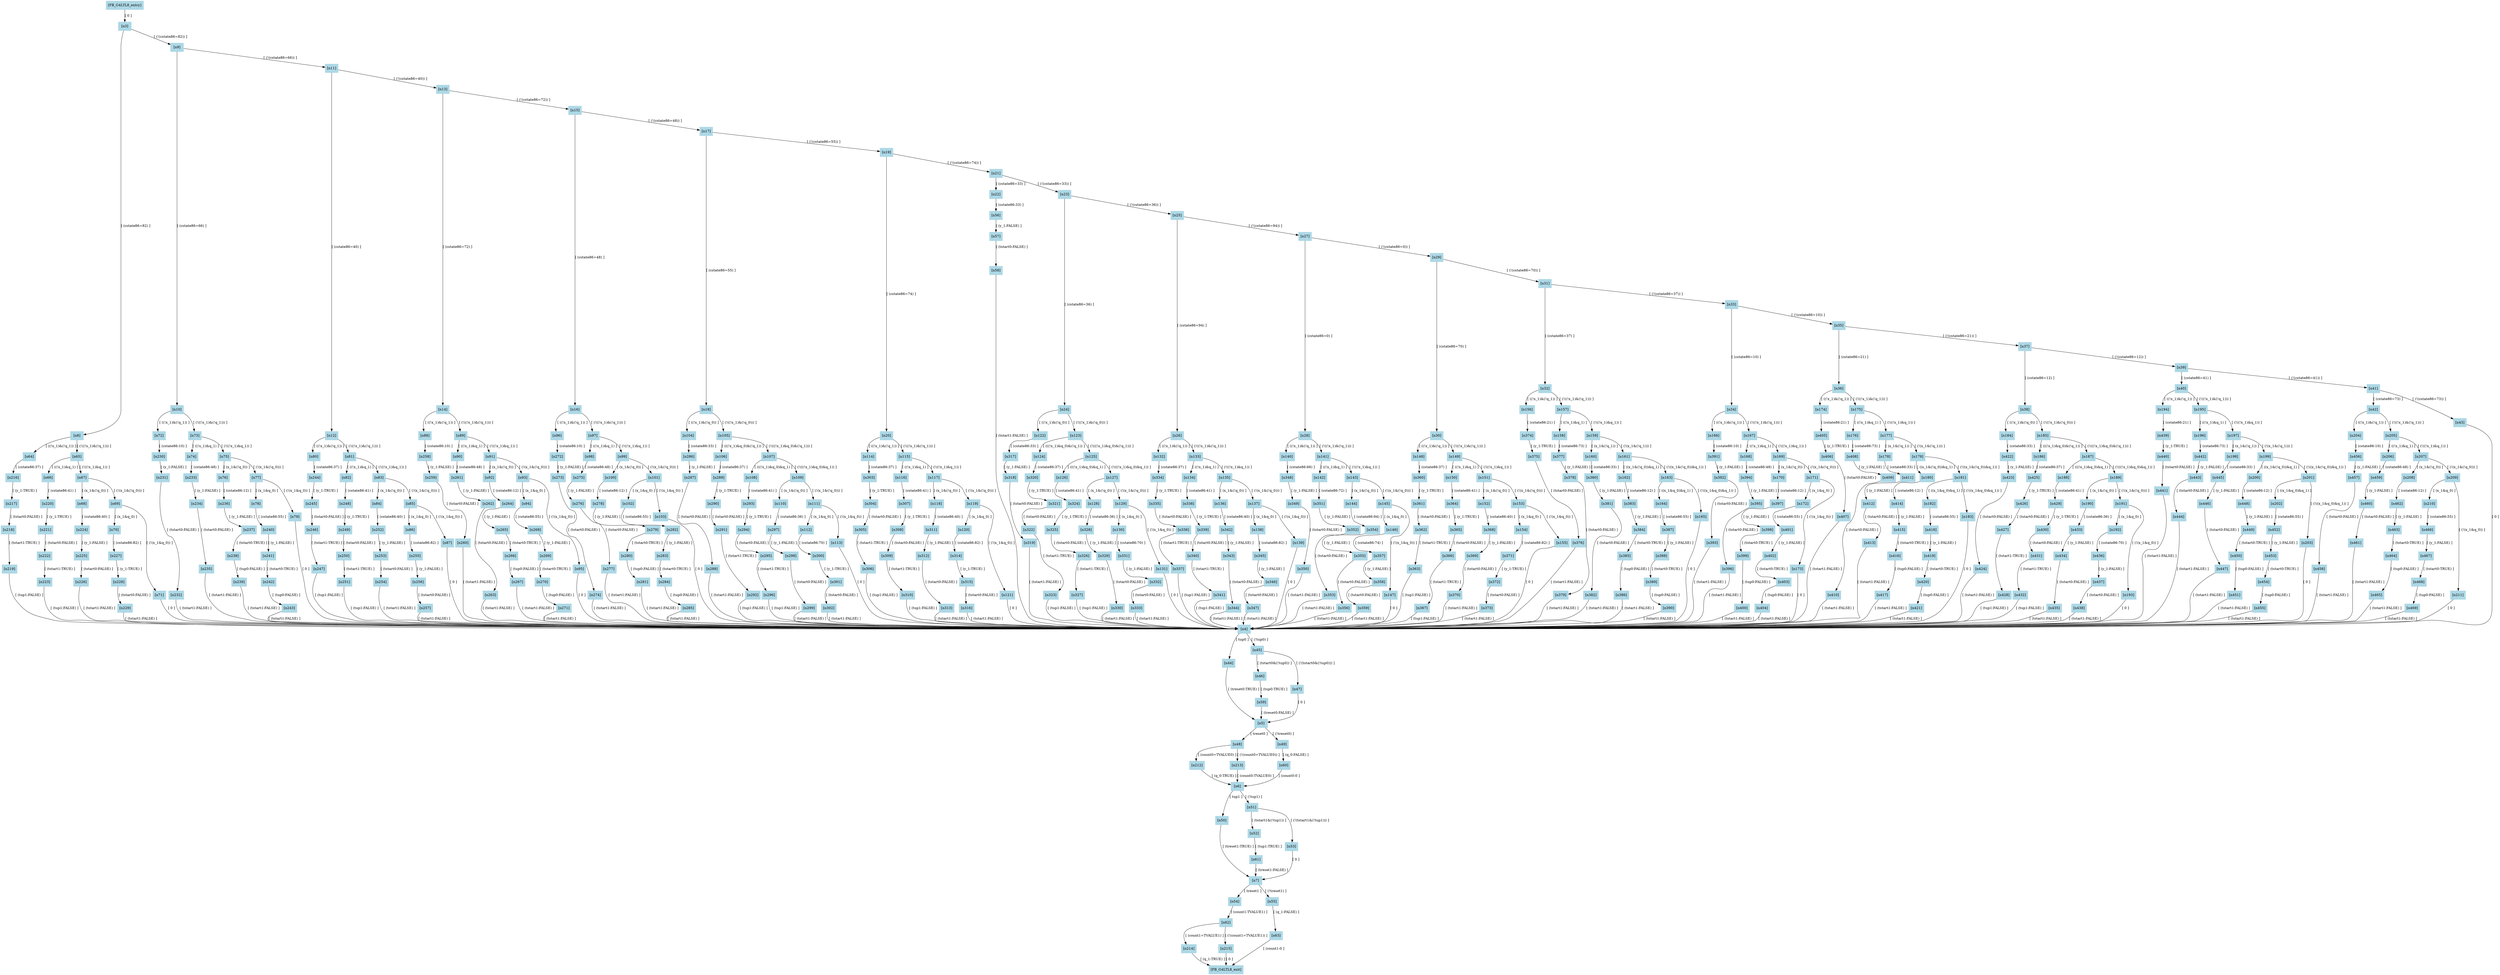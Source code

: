 digraph "FB_G4LTL8" {
"[FB_G4LTL8_entry]" [label="[FB_G4LTL8_entry]", color=lightblue,style=filled,shape=box]
"[n3]" [label="[n3]", color=lightblue,style=filled,shape=box]
"[n4]" [label="[n4]", color=lightblue,style=filled,shape=box]
"[n5]" [label="[n5]", color=lightblue,style=filled,shape=box]
"[n6]" [label="[n6]", color=lightblue,style=filled,shape=box]
"[n7]" [label="[n7]", color=lightblue,style=filled,shape=box]
"[n8]" [label="[n8]", color=lightblue,style=filled,shape=box]
"[n9]" [label="[n9]", color=lightblue,style=filled,shape=box]
"[n10]" [label="[n10]", color=lightblue,style=filled,shape=box]
"[n11]" [label="[n11]", color=lightblue,style=filled,shape=box]
"[n12]" [label="[n12]", color=lightblue,style=filled,shape=box]
"[n13]" [label="[n13]", color=lightblue,style=filled,shape=box]
"[n14]" [label="[n14]", color=lightblue,style=filled,shape=box]
"[n15]" [label="[n15]", color=lightblue,style=filled,shape=box]
"[n16]" [label="[n16]", color=lightblue,style=filled,shape=box]
"[n17]" [label="[n17]", color=lightblue,style=filled,shape=box]
"[n18]" [label="[n18]", color=lightblue,style=filled,shape=box]
"[n19]" [label="[n19]", color=lightblue,style=filled,shape=box]
"[n20]" [label="[n20]", color=lightblue,style=filled,shape=box]
"[n21]" [label="[n21]", color=lightblue,style=filled,shape=box]
"[n22]" [label="[n22]", color=lightblue,style=filled,shape=box]
"[n23]" [label="[n23]", color=lightblue,style=filled,shape=box]
"[n24]" [label="[n24]", color=lightblue,style=filled,shape=box]
"[n25]" [label="[n25]", color=lightblue,style=filled,shape=box]
"[n26]" [label="[n26]", color=lightblue,style=filled,shape=box]
"[n27]" [label="[n27]", color=lightblue,style=filled,shape=box]
"[n28]" [label="[n28]", color=lightblue,style=filled,shape=box]
"[n29]" [label="[n29]", color=lightblue,style=filled,shape=box]
"[n30]" [label="[n30]", color=lightblue,style=filled,shape=box]
"[n31]" [label="[n31]", color=lightblue,style=filled,shape=box]
"[n32]" [label="[n32]", color=lightblue,style=filled,shape=box]
"[n33]" [label="[n33]", color=lightblue,style=filled,shape=box]
"[n34]" [label="[n34]", color=lightblue,style=filled,shape=box]
"[n35]" [label="[n35]", color=lightblue,style=filled,shape=box]
"[n36]" [label="[n36]", color=lightblue,style=filled,shape=box]
"[n37]" [label="[n37]", color=lightblue,style=filled,shape=box]
"[n38]" [label="[n38]", color=lightblue,style=filled,shape=box]
"[n39]" [label="[n39]", color=lightblue,style=filled,shape=box]
"[n40]" [label="[n40]", color=lightblue,style=filled,shape=box]
"[n41]" [label="[n41]", color=lightblue,style=filled,shape=box]
"[n42]" [label="[n42]", color=lightblue,style=filled,shape=box]
"[n43]" [label="[n43]", color=lightblue,style=filled,shape=box]
"[n44]" [label="[n44]", color=lightblue,style=filled,shape=box]
"[n45]" [label="[n45]", color=lightblue,style=filled,shape=box]
"[n46]" [label="[n46]", color=lightblue,style=filled,shape=box]
"[n47]" [label="[n47]", color=lightblue,style=filled,shape=box]
"[n48]" [label="[n48]", color=lightblue,style=filled,shape=box]
"[n49]" [label="[n49]", color=lightblue,style=filled,shape=box]
"[n50]" [label="[n50]", color=lightblue,style=filled,shape=box]
"[n51]" [label="[n51]", color=lightblue,style=filled,shape=box]
"[n52]" [label="[n52]", color=lightblue,style=filled,shape=box]
"[n53]" [label="[n53]", color=lightblue,style=filled,shape=box]
"[n54]" [label="[n54]", color=lightblue,style=filled,shape=box]
"[n55]" [label="[n55]", color=lightblue,style=filled,shape=box]
"[n56]" [label="[n56]", color=lightblue,style=filled,shape=box]
"[n57]" [label="[n57]", color=lightblue,style=filled,shape=box]
"[n58]" [label="[n58]", color=lightblue,style=filled,shape=box]
"[n59]" [label="[n59]", color=lightblue,style=filled,shape=box]
"[n60]" [label="[n60]", color=lightblue,style=filled,shape=box]
"[n61]" [label="[n61]", color=lightblue,style=filled,shape=box]
"[n62]" [label="[n62]", color=lightblue,style=filled,shape=box]
"[n63]" [label="[n63]", color=lightblue,style=filled,shape=box]
"[n64]" [label="[n64]", color=lightblue,style=filled,shape=box]
"[n65]" [label="[n65]", color=lightblue,style=filled,shape=box]
"[n66]" [label="[n66]", color=lightblue,style=filled,shape=box]
"[n67]" [label="[n67]", color=lightblue,style=filled,shape=box]
"[n68]" [label="[n68]", color=lightblue,style=filled,shape=box]
"[n69]" [label="[n69]", color=lightblue,style=filled,shape=box]
"[n70]" [label="[n70]", color=lightblue,style=filled,shape=box]
"[n71]" [label="[n71]", color=lightblue,style=filled,shape=box]
"[n72]" [label="[n72]", color=lightblue,style=filled,shape=box]
"[n73]" [label="[n73]", color=lightblue,style=filled,shape=box]
"[n74]" [label="[n74]", color=lightblue,style=filled,shape=box]
"[n75]" [label="[n75]", color=lightblue,style=filled,shape=box]
"[n76]" [label="[n76]", color=lightblue,style=filled,shape=box]
"[n77]" [label="[n77]", color=lightblue,style=filled,shape=box]
"[n78]" [label="[n78]", color=lightblue,style=filled,shape=box]
"[n79]" [label="[n79]", color=lightblue,style=filled,shape=box]
"[n80]" [label="[n80]", color=lightblue,style=filled,shape=box]
"[n81]" [label="[n81]", color=lightblue,style=filled,shape=box]
"[n82]" [label="[n82]", color=lightblue,style=filled,shape=box]
"[n83]" [label="[n83]", color=lightblue,style=filled,shape=box]
"[n84]" [label="[n84]", color=lightblue,style=filled,shape=box]
"[n85]" [label="[n85]", color=lightblue,style=filled,shape=box]
"[n86]" [label="[n86]", color=lightblue,style=filled,shape=box]
"[n87]" [label="[n87]", color=lightblue,style=filled,shape=box]
"[n88]" [label="[n88]", color=lightblue,style=filled,shape=box]
"[n89]" [label="[n89]", color=lightblue,style=filled,shape=box]
"[n90]" [label="[n90]", color=lightblue,style=filled,shape=box]
"[n91]" [label="[n91]", color=lightblue,style=filled,shape=box]
"[n92]" [label="[n92]", color=lightblue,style=filled,shape=box]
"[n93]" [label="[n93]", color=lightblue,style=filled,shape=box]
"[n94]" [label="[n94]", color=lightblue,style=filled,shape=box]
"[n95]" [label="[n95]", color=lightblue,style=filled,shape=box]
"[n96]" [label="[n96]", color=lightblue,style=filled,shape=box]
"[n97]" [label="[n97]", color=lightblue,style=filled,shape=box]
"[n98]" [label="[n98]", color=lightblue,style=filled,shape=box]
"[n99]" [label="[n99]", color=lightblue,style=filled,shape=box]
"[n100]" [label="[n100]", color=lightblue,style=filled,shape=box]
"[n101]" [label="[n101]", color=lightblue,style=filled,shape=box]
"[n102]" [label="[n102]", color=lightblue,style=filled,shape=box]
"[n103]" [label="[n103]", color=lightblue,style=filled,shape=box]
"[n104]" [label="[n104]", color=lightblue,style=filled,shape=box]
"[n105]" [label="[n105]", color=lightblue,style=filled,shape=box]
"[n106]" [label="[n106]", color=lightblue,style=filled,shape=box]
"[n107]" [label="[n107]", color=lightblue,style=filled,shape=box]
"[n108]" [label="[n108]", color=lightblue,style=filled,shape=box]
"[n109]" [label="[n109]", color=lightblue,style=filled,shape=box]
"[n110]" [label="[n110]", color=lightblue,style=filled,shape=box]
"[n111]" [label="[n111]", color=lightblue,style=filled,shape=box]
"[n112]" [label="[n112]", color=lightblue,style=filled,shape=box]
"[n113]" [label="[n113]", color=lightblue,style=filled,shape=box]
"[n114]" [label="[n114]", color=lightblue,style=filled,shape=box]
"[n115]" [label="[n115]", color=lightblue,style=filled,shape=box]
"[n116]" [label="[n116]", color=lightblue,style=filled,shape=box]
"[n117]" [label="[n117]", color=lightblue,style=filled,shape=box]
"[n118]" [label="[n118]", color=lightblue,style=filled,shape=box]
"[n119]" [label="[n119]", color=lightblue,style=filled,shape=box]
"[n120]" [label="[n120]", color=lightblue,style=filled,shape=box]
"[n121]" [label="[n121]", color=lightblue,style=filled,shape=box]
"[n122]" [label="[n122]", color=lightblue,style=filled,shape=box]
"[n123]" [label="[n123]", color=lightblue,style=filled,shape=box]
"[n124]" [label="[n124]", color=lightblue,style=filled,shape=box]
"[n125]" [label="[n125]", color=lightblue,style=filled,shape=box]
"[n126]" [label="[n126]", color=lightblue,style=filled,shape=box]
"[n127]" [label="[n127]", color=lightblue,style=filled,shape=box]
"[n128]" [label="[n128]", color=lightblue,style=filled,shape=box]
"[n129]" [label="[n129]", color=lightblue,style=filled,shape=box]
"[n130]" [label="[n130]", color=lightblue,style=filled,shape=box]
"[n131]" [label="[n131]", color=lightblue,style=filled,shape=box]
"[n132]" [label="[n132]", color=lightblue,style=filled,shape=box]
"[n133]" [label="[n133]", color=lightblue,style=filled,shape=box]
"[n134]" [label="[n134]", color=lightblue,style=filled,shape=box]
"[n135]" [label="[n135]", color=lightblue,style=filled,shape=box]
"[n136]" [label="[n136]", color=lightblue,style=filled,shape=box]
"[n137]" [label="[n137]", color=lightblue,style=filled,shape=box]
"[n138]" [label="[n138]", color=lightblue,style=filled,shape=box]
"[n139]" [label="[n139]", color=lightblue,style=filled,shape=box]
"[n140]" [label="[n140]", color=lightblue,style=filled,shape=box]
"[n141]" [label="[n141]", color=lightblue,style=filled,shape=box]
"[n142]" [label="[n142]", color=lightblue,style=filled,shape=box]
"[n143]" [label="[n143]", color=lightblue,style=filled,shape=box]
"[n144]" [label="[n144]", color=lightblue,style=filled,shape=box]
"[n145]" [label="[n145]", color=lightblue,style=filled,shape=box]
"[n146]" [label="[n146]", color=lightblue,style=filled,shape=box]
"[n147]" [label="[n147]", color=lightblue,style=filled,shape=box]
"[n148]" [label="[n148]", color=lightblue,style=filled,shape=box]
"[n149]" [label="[n149]", color=lightblue,style=filled,shape=box]
"[n150]" [label="[n150]", color=lightblue,style=filled,shape=box]
"[n151]" [label="[n151]", color=lightblue,style=filled,shape=box]
"[n152]" [label="[n152]", color=lightblue,style=filled,shape=box]
"[n153]" [label="[n153]", color=lightblue,style=filled,shape=box]
"[n154]" [label="[n154]", color=lightblue,style=filled,shape=box]
"[n155]" [label="[n155]", color=lightblue,style=filled,shape=box]
"[n156]" [label="[n156]", color=lightblue,style=filled,shape=box]
"[n157]" [label="[n157]", color=lightblue,style=filled,shape=box]
"[n158]" [label="[n158]", color=lightblue,style=filled,shape=box]
"[n159]" [label="[n159]", color=lightblue,style=filled,shape=box]
"[n160]" [label="[n160]", color=lightblue,style=filled,shape=box]
"[n161]" [label="[n161]", color=lightblue,style=filled,shape=box]
"[n162]" [label="[n162]", color=lightblue,style=filled,shape=box]
"[n163]" [label="[n163]", color=lightblue,style=filled,shape=box]
"[n164]" [label="[n164]", color=lightblue,style=filled,shape=box]
"[n165]" [label="[n165]", color=lightblue,style=filled,shape=box]
"[n166]" [label="[n166]", color=lightblue,style=filled,shape=box]
"[n167]" [label="[n167]", color=lightblue,style=filled,shape=box]
"[n168]" [label="[n168]", color=lightblue,style=filled,shape=box]
"[n169]" [label="[n169]", color=lightblue,style=filled,shape=box]
"[n170]" [label="[n170]", color=lightblue,style=filled,shape=box]
"[n171]" [label="[n171]", color=lightblue,style=filled,shape=box]
"[n172]" [label="[n172]", color=lightblue,style=filled,shape=box]
"[n173]" [label="[n173]", color=lightblue,style=filled,shape=box]
"[n174]" [label="[n174]", color=lightblue,style=filled,shape=box]
"[n175]" [label="[n175]", color=lightblue,style=filled,shape=box]
"[n176]" [label="[n176]", color=lightblue,style=filled,shape=box]
"[n177]" [label="[n177]", color=lightblue,style=filled,shape=box]
"[n178]" [label="[n178]", color=lightblue,style=filled,shape=box]
"[n179]" [label="[n179]", color=lightblue,style=filled,shape=box]
"[n180]" [label="[n180]", color=lightblue,style=filled,shape=box]
"[n181]" [label="[n181]", color=lightblue,style=filled,shape=box]
"[n182]" [label="[n182]", color=lightblue,style=filled,shape=box]
"[n183]" [label="[n183]", color=lightblue,style=filled,shape=box]
"[n184]" [label="[n184]", color=lightblue,style=filled,shape=box]
"[n185]" [label="[n185]", color=lightblue,style=filled,shape=box]
"[n186]" [label="[n186]", color=lightblue,style=filled,shape=box]
"[n187]" [label="[n187]", color=lightblue,style=filled,shape=box]
"[n188]" [label="[n188]", color=lightblue,style=filled,shape=box]
"[n189]" [label="[n189]", color=lightblue,style=filled,shape=box]
"[n190]" [label="[n190]", color=lightblue,style=filled,shape=box]
"[n191]" [label="[n191]", color=lightblue,style=filled,shape=box]
"[n192]" [label="[n192]", color=lightblue,style=filled,shape=box]
"[n193]" [label="[n193]", color=lightblue,style=filled,shape=box]
"[n194]" [label="[n194]", color=lightblue,style=filled,shape=box]
"[n195]" [label="[n195]", color=lightblue,style=filled,shape=box]
"[n196]" [label="[n196]", color=lightblue,style=filled,shape=box]
"[n197]" [label="[n197]", color=lightblue,style=filled,shape=box]
"[n198]" [label="[n198]", color=lightblue,style=filled,shape=box]
"[n199]" [label="[n199]", color=lightblue,style=filled,shape=box]
"[n200]" [label="[n200]", color=lightblue,style=filled,shape=box]
"[n201]" [label="[n201]", color=lightblue,style=filled,shape=box]
"[n202]" [label="[n202]", color=lightblue,style=filled,shape=box]
"[n203]" [label="[n203]", color=lightblue,style=filled,shape=box]
"[n204]" [label="[n204]", color=lightblue,style=filled,shape=box]
"[n205]" [label="[n205]", color=lightblue,style=filled,shape=box]
"[n206]" [label="[n206]", color=lightblue,style=filled,shape=box]
"[n207]" [label="[n207]", color=lightblue,style=filled,shape=box]
"[n208]" [label="[n208]", color=lightblue,style=filled,shape=box]
"[n209]" [label="[n209]", color=lightblue,style=filled,shape=box]
"[n210]" [label="[n210]", color=lightblue,style=filled,shape=box]
"[n211]" [label="[n211]", color=lightblue,style=filled,shape=box]
"[n212]" [label="[n212]", color=lightblue,style=filled,shape=box]
"[n213]" [label="[n213]", color=lightblue,style=filled,shape=box]
"[n214]" [label="[n214]", color=lightblue,style=filled,shape=box]
"[n215]" [label="[n215]", color=lightblue,style=filled,shape=box]
"[n216]" [label="[n216]", color=lightblue,style=filled,shape=box]
"[n217]" [label="[n217]", color=lightblue,style=filled,shape=box]
"[n218]" [label="[n218]", color=lightblue,style=filled,shape=box]
"[n219]" [label="[n219]", color=lightblue,style=filled,shape=box]
"[n220]" [label="[n220]", color=lightblue,style=filled,shape=box]
"[n221]" [label="[n221]", color=lightblue,style=filled,shape=box]
"[n222]" [label="[n222]", color=lightblue,style=filled,shape=box]
"[n223]" [label="[n223]", color=lightblue,style=filled,shape=box]
"[n224]" [label="[n224]", color=lightblue,style=filled,shape=box]
"[n225]" [label="[n225]", color=lightblue,style=filled,shape=box]
"[n226]" [label="[n226]", color=lightblue,style=filled,shape=box]
"[n227]" [label="[n227]", color=lightblue,style=filled,shape=box]
"[n228]" [label="[n228]", color=lightblue,style=filled,shape=box]
"[n229]" [label="[n229]", color=lightblue,style=filled,shape=box]
"[n230]" [label="[n230]", color=lightblue,style=filled,shape=box]
"[n231]" [label="[n231]", color=lightblue,style=filled,shape=box]
"[n232]" [label="[n232]", color=lightblue,style=filled,shape=box]
"[n233]" [label="[n233]", color=lightblue,style=filled,shape=box]
"[n234]" [label="[n234]", color=lightblue,style=filled,shape=box]
"[n235]" [label="[n235]", color=lightblue,style=filled,shape=box]
"[n236]" [label="[n236]", color=lightblue,style=filled,shape=box]
"[n237]" [label="[n237]", color=lightblue,style=filled,shape=box]
"[n238]" [label="[n238]", color=lightblue,style=filled,shape=box]
"[n239]" [label="[n239]", color=lightblue,style=filled,shape=box]
"[n240]" [label="[n240]", color=lightblue,style=filled,shape=box]
"[n241]" [label="[n241]", color=lightblue,style=filled,shape=box]
"[n242]" [label="[n242]", color=lightblue,style=filled,shape=box]
"[n243]" [label="[n243]", color=lightblue,style=filled,shape=box]
"[n244]" [label="[n244]", color=lightblue,style=filled,shape=box]
"[n245]" [label="[n245]", color=lightblue,style=filled,shape=box]
"[n246]" [label="[n246]", color=lightblue,style=filled,shape=box]
"[n247]" [label="[n247]", color=lightblue,style=filled,shape=box]
"[n248]" [label="[n248]", color=lightblue,style=filled,shape=box]
"[n249]" [label="[n249]", color=lightblue,style=filled,shape=box]
"[n250]" [label="[n250]", color=lightblue,style=filled,shape=box]
"[n251]" [label="[n251]", color=lightblue,style=filled,shape=box]
"[n252]" [label="[n252]", color=lightblue,style=filled,shape=box]
"[n253]" [label="[n253]", color=lightblue,style=filled,shape=box]
"[n254]" [label="[n254]", color=lightblue,style=filled,shape=box]
"[n255]" [label="[n255]", color=lightblue,style=filled,shape=box]
"[n256]" [label="[n256]", color=lightblue,style=filled,shape=box]
"[n257]" [label="[n257]", color=lightblue,style=filled,shape=box]
"[n258]" [label="[n258]", color=lightblue,style=filled,shape=box]
"[n259]" [label="[n259]", color=lightblue,style=filled,shape=box]
"[n260]" [label="[n260]", color=lightblue,style=filled,shape=box]
"[n261]" [label="[n261]", color=lightblue,style=filled,shape=box]
"[n262]" [label="[n262]", color=lightblue,style=filled,shape=box]
"[n263]" [label="[n263]", color=lightblue,style=filled,shape=box]
"[n264]" [label="[n264]", color=lightblue,style=filled,shape=box]
"[n265]" [label="[n265]", color=lightblue,style=filled,shape=box]
"[n266]" [label="[n266]", color=lightblue,style=filled,shape=box]
"[n267]" [label="[n267]", color=lightblue,style=filled,shape=box]
"[n268]" [label="[n268]", color=lightblue,style=filled,shape=box]
"[n269]" [label="[n269]", color=lightblue,style=filled,shape=box]
"[n270]" [label="[n270]", color=lightblue,style=filled,shape=box]
"[n271]" [label="[n271]", color=lightblue,style=filled,shape=box]
"[n272]" [label="[n272]", color=lightblue,style=filled,shape=box]
"[n273]" [label="[n273]", color=lightblue,style=filled,shape=box]
"[n274]" [label="[n274]", color=lightblue,style=filled,shape=box]
"[n275]" [label="[n275]", color=lightblue,style=filled,shape=box]
"[n276]" [label="[n276]", color=lightblue,style=filled,shape=box]
"[n277]" [label="[n277]", color=lightblue,style=filled,shape=box]
"[n278]" [label="[n278]", color=lightblue,style=filled,shape=box]
"[n279]" [label="[n279]", color=lightblue,style=filled,shape=box]
"[n280]" [label="[n280]", color=lightblue,style=filled,shape=box]
"[n281]" [label="[n281]", color=lightblue,style=filled,shape=box]
"[n282]" [label="[n282]", color=lightblue,style=filled,shape=box]
"[n283]" [label="[n283]", color=lightblue,style=filled,shape=box]
"[n284]" [label="[n284]", color=lightblue,style=filled,shape=box]
"[n285]" [label="[n285]", color=lightblue,style=filled,shape=box]
"[n286]" [label="[n286]", color=lightblue,style=filled,shape=box]
"[n287]" [label="[n287]", color=lightblue,style=filled,shape=box]
"[n288]" [label="[n288]", color=lightblue,style=filled,shape=box]
"[n289]" [label="[n289]", color=lightblue,style=filled,shape=box]
"[n290]" [label="[n290]", color=lightblue,style=filled,shape=box]
"[n291]" [label="[n291]", color=lightblue,style=filled,shape=box]
"[n292]" [label="[n292]", color=lightblue,style=filled,shape=box]
"[n293]" [label="[n293]", color=lightblue,style=filled,shape=box]
"[n294]" [label="[n294]", color=lightblue,style=filled,shape=box]
"[n295]" [label="[n295]", color=lightblue,style=filled,shape=box]
"[n296]" [label="[n296]", color=lightblue,style=filled,shape=box]
"[n297]" [label="[n297]", color=lightblue,style=filled,shape=box]
"[n298]" [label="[n298]", color=lightblue,style=filled,shape=box]
"[n299]" [label="[n299]", color=lightblue,style=filled,shape=box]
"[n300]" [label="[n300]", color=lightblue,style=filled,shape=box]
"[n301]" [label="[n301]", color=lightblue,style=filled,shape=box]
"[n302]" [label="[n302]", color=lightblue,style=filled,shape=box]
"[n303]" [label="[n303]", color=lightblue,style=filled,shape=box]
"[n304]" [label="[n304]", color=lightblue,style=filled,shape=box]
"[n305]" [label="[n305]", color=lightblue,style=filled,shape=box]
"[n306]" [label="[n306]", color=lightblue,style=filled,shape=box]
"[n307]" [label="[n307]", color=lightblue,style=filled,shape=box]
"[n308]" [label="[n308]", color=lightblue,style=filled,shape=box]
"[n309]" [label="[n309]", color=lightblue,style=filled,shape=box]
"[n310]" [label="[n310]", color=lightblue,style=filled,shape=box]
"[n311]" [label="[n311]", color=lightblue,style=filled,shape=box]
"[n312]" [label="[n312]", color=lightblue,style=filled,shape=box]
"[n313]" [label="[n313]", color=lightblue,style=filled,shape=box]
"[n314]" [label="[n314]", color=lightblue,style=filled,shape=box]
"[n315]" [label="[n315]", color=lightblue,style=filled,shape=box]
"[n316]" [label="[n316]", color=lightblue,style=filled,shape=box]
"[n317]" [label="[n317]", color=lightblue,style=filled,shape=box]
"[n318]" [label="[n318]", color=lightblue,style=filled,shape=box]
"[n319]" [label="[n319]", color=lightblue,style=filled,shape=box]
"[n320]" [label="[n320]", color=lightblue,style=filled,shape=box]
"[n321]" [label="[n321]", color=lightblue,style=filled,shape=box]
"[n322]" [label="[n322]", color=lightblue,style=filled,shape=box]
"[n323]" [label="[n323]", color=lightblue,style=filled,shape=box]
"[n324]" [label="[n324]", color=lightblue,style=filled,shape=box]
"[n325]" [label="[n325]", color=lightblue,style=filled,shape=box]
"[n326]" [label="[n326]", color=lightblue,style=filled,shape=box]
"[n327]" [label="[n327]", color=lightblue,style=filled,shape=box]
"[n328]" [label="[n328]", color=lightblue,style=filled,shape=box]
"[n329]" [label="[n329]", color=lightblue,style=filled,shape=box]
"[n330]" [label="[n330]", color=lightblue,style=filled,shape=box]
"[n331]" [label="[n331]", color=lightblue,style=filled,shape=box]
"[n332]" [label="[n332]", color=lightblue,style=filled,shape=box]
"[n333]" [label="[n333]", color=lightblue,style=filled,shape=box]
"[n334]" [label="[n334]", color=lightblue,style=filled,shape=box]
"[n335]" [label="[n335]", color=lightblue,style=filled,shape=box]
"[n336]" [label="[n336]", color=lightblue,style=filled,shape=box]
"[n337]" [label="[n337]", color=lightblue,style=filled,shape=box]
"[n338]" [label="[n338]", color=lightblue,style=filled,shape=box]
"[n339]" [label="[n339]", color=lightblue,style=filled,shape=box]
"[n340]" [label="[n340]", color=lightblue,style=filled,shape=box]
"[n341]" [label="[n341]", color=lightblue,style=filled,shape=box]
"[n342]" [label="[n342]", color=lightblue,style=filled,shape=box]
"[n343]" [label="[n343]", color=lightblue,style=filled,shape=box]
"[n344]" [label="[n344]", color=lightblue,style=filled,shape=box]
"[n345]" [label="[n345]", color=lightblue,style=filled,shape=box]
"[n346]" [label="[n346]", color=lightblue,style=filled,shape=box]
"[n347]" [label="[n347]", color=lightblue,style=filled,shape=box]
"[n348]" [label="[n348]", color=lightblue,style=filled,shape=box]
"[n349]" [label="[n349]", color=lightblue,style=filled,shape=box]
"[n350]" [label="[n350]", color=lightblue,style=filled,shape=box]
"[n351]" [label="[n351]", color=lightblue,style=filled,shape=box]
"[n352]" [label="[n352]", color=lightblue,style=filled,shape=box]
"[n353]" [label="[n353]", color=lightblue,style=filled,shape=box]
"[n354]" [label="[n354]", color=lightblue,style=filled,shape=box]
"[n355]" [label="[n355]", color=lightblue,style=filled,shape=box]
"[n356]" [label="[n356]", color=lightblue,style=filled,shape=box]
"[n357]" [label="[n357]", color=lightblue,style=filled,shape=box]
"[n358]" [label="[n358]", color=lightblue,style=filled,shape=box]
"[n359]" [label="[n359]", color=lightblue,style=filled,shape=box]
"[n360]" [label="[n360]", color=lightblue,style=filled,shape=box]
"[n361]" [label="[n361]", color=lightblue,style=filled,shape=box]
"[n362]" [label="[n362]", color=lightblue,style=filled,shape=box]
"[n363]" [label="[n363]", color=lightblue,style=filled,shape=box]
"[n364]" [label="[n364]", color=lightblue,style=filled,shape=box]
"[n365]" [label="[n365]", color=lightblue,style=filled,shape=box]
"[n366]" [label="[n366]", color=lightblue,style=filled,shape=box]
"[n367]" [label="[n367]", color=lightblue,style=filled,shape=box]
"[n368]" [label="[n368]", color=lightblue,style=filled,shape=box]
"[n369]" [label="[n369]", color=lightblue,style=filled,shape=box]
"[n370]" [label="[n370]", color=lightblue,style=filled,shape=box]
"[n371]" [label="[n371]", color=lightblue,style=filled,shape=box]
"[n372]" [label="[n372]", color=lightblue,style=filled,shape=box]
"[n373]" [label="[n373]", color=lightblue,style=filled,shape=box]
"[n374]" [label="[n374]", color=lightblue,style=filled,shape=box]
"[n375]" [label="[n375]", color=lightblue,style=filled,shape=box]
"[n376]" [label="[n376]", color=lightblue,style=filled,shape=box]
"[n377]" [label="[n377]", color=lightblue,style=filled,shape=box]
"[n378]" [label="[n378]", color=lightblue,style=filled,shape=box]
"[n379]" [label="[n379]", color=lightblue,style=filled,shape=box]
"[n380]" [label="[n380]", color=lightblue,style=filled,shape=box]
"[n381]" [label="[n381]", color=lightblue,style=filled,shape=box]
"[n382]" [label="[n382]", color=lightblue,style=filled,shape=box]
"[n383]" [label="[n383]", color=lightblue,style=filled,shape=box]
"[n384]" [label="[n384]", color=lightblue,style=filled,shape=box]
"[n385]" [label="[n385]", color=lightblue,style=filled,shape=box]
"[n386]" [label="[n386]", color=lightblue,style=filled,shape=box]
"[n387]" [label="[n387]", color=lightblue,style=filled,shape=box]
"[n388]" [label="[n388]", color=lightblue,style=filled,shape=box]
"[n389]" [label="[n389]", color=lightblue,style=filled,shape=box]
"[n390]" [label="[n390]", color=lightblue,style=filled,shape=box]
"[n391]" [label="[n391]", color=lightblue,style=filled,shape=box]
"[n392]" [label="[n392]", color=lightblue,style=filled,shape=box]
"[n393]" [label="[n393]", color=lightblue,style=filled,shape=box]
"[n394]" [label="[n394]", color=lightblue,style=filled,shape=box]
"[n395]" [label="[n395]", color=lightblue,style=filled,shape=box]
"[n396]" [label="[n396]", color=lightblue,style=filled,shape=box]
"[n397]" [label="[n397]", color=lightblue,style=filled,shape=box]
"[n398]" [label="[n398]", color=lightblue,style=filled,shape=box]
"[n399]" [label="[n399]", color=lightblue,style=filled,shape=box]
"[n400]" [label="[n400]", color=lightblue,style=filled,shape=box]
"[n401]" [label="[n401]", color=lightblue,style=filled,shape=box]
"[n402]" [label="[n402]", color=lightblue,style=filled,shape=box]
"[n403]" [label="[n403]", color=lightblue,style=filled,shape=box]
"[n404]" [label="[n404]", color=lightblue,style=filled,shape=box]
"[n405]" [label="[n405]", color=lightblue,style=filled,shape=box]
"[n406]" [label="[n406]", color=lightblue,style=filled,shape=box]
"[n407]" [label="[n407]", color=lightblue,style=filled,shape=box]
"[n408]" [label="[n408]", color=lightblue,style=filled,shape=box]
"[n409]" [label="[n409]", color=lightblue,style=filled,shape=box]
"[n410]" [label="[n410]", color=lightblue,style=filled,shape=box]
"[n411]" [label="[n411]", color=lightblue,style=filled,shape=box]
"[n412]" [label="[n412]", color=lightblue,style=filled,shape=box]
"[n413]" [label="[n413]", color=lightblue,style=filled,shape=box]
"[n414]" [label="[n414]", color=lightblue,style=filled,shape=box]
"[n415]" [label="[n415]", color=lightblue,style=filled,shape=box]
"[n416]" [label="[n416]", color=lightblue,style=filled,shape=box]
"[n417]" [label="[n417]", color=lightblue,style=filled,shape=box]
"[n418]" [label="[n418]", color=lightblue,style=filled,shape=box]
"[n419]" [label="[n419]", color=lightblue,style=filled,shape=box]
"[n420]" [label="[n420]", color=lightblue,style=filled,shape=box]
"[n421]" [label="[n421]", color=lightblue,style=filled,shape=box]
"[n422]" [label="[n422]", color=lightblue,style=filled,shape=box]
"[n423]" [label="[n423]", color=lightblue,style=filled,shape=box]
"[n424]" [label="[n424]", color=lightblue,style=filled,shape=box]
"[n425]" [label="[n425]", color=lightblue,style=filled,shape=box]
"[n426]" [label="[n426]", color=lightblue,style=filled,shape=box]
"[n427]" [label="[n427]", color=lightblue,style=filled,shape=box]
"[n428]" [label="[n428]", color=lightblue,style=filled,shape=box]
"[n429]" [label="[n429]", color=lightblue,style=filled,shape=box]
"[n430]" [label="[n430]", color=lightblue,style=filled,shape=box]
"[n431]" [label="[n431]", color=lightblue,style=filled,shape=box]
"[n432]" [label="[n432]", color=lightblue,style=filled,shape=box]
"[n433]" [label="[n433]", color=lightblue,style=filled,shape=box]
"[n434]" [label="[n434]", color=lightblue,style=filled,shape=box]
"[n435]" [label="[n435]", color=lightblue,style=filled,shape=box]
"[n436]" [label="[n436]", color=lightblue,style=filled,shape=box]
"[n437]" [label="[n437]", color=lightblue,style=filled,shape=box]
"[n438]" [label="[n438]", color=lightblue,style=filled,shape=box]
"[n439]" [label="[n439]", color=lightblue,style=filled,shape=box]
"[n440]" [label="[n440]", color=lightblue,style=filled,shape=box]
"[n441]" [label="[n441]", color=lightblue,style=filled,shape=box]
"[n442]" [label="[n442]", color=lightblue,style=filled,shape=box]
"[n443]" [label="[n443]", color=lightblue,style=filled,shape=box]
"[n444]" [label="[n444]", color=lightblue,style=filled,shape=box]
"[n445]" [label="[n445]", color=lightblue,style=filled,shape=box]
"[n446]" [label="[n446]", color=lightblue,style=filled,shape=box]
"[n447]" [label="[n447]", color=lightblue,style=filled,shape=box]
"[n448]" [label="[n448]", color=lightblue,style=filled,shape=box]
"[n449]" [label="[n449]", color=lightblue,style=filled,shape=box]
"[n450]" [label="[n450]", color=lightblue,style=filled,shape=box]
"[n451]" [label="[n451]", color=lightblue,style=filled,shape=box]
"[n452]" [label="[n452]", color=lightblue,style=filled,shape=box]
"[n453]" [label="[n453]", color=lightblue,style=filled,shape=box]
"[n454]" [label="[n454]", color=lightblue,style=filled,shape=box]
"[n455]" [label="[n455]", color=lightblue,style=filled,shape=box]
"[n456]" [label="[n456]", color=lightblue,style=filled,shape=box]
"[n457]" [label="[n457]", color=lightblue,style=filled,shape=box]
"[n458]" [label="[n458]", color=lightblue,style=filled,shape=box]
"[n459]" [label="[n459]", color=lightblue,style=filled,shape=box]
"[n460]" [label="[n460]", color=lightblue,style=filled,shape=box]
"[n461]" [label="[n461]", color=lightblue,style=filled,shape=box]
"[n462]" [label="[n462]", color=lightblue,style=filled,shape=box]
"[n463]" [label="[n463]", color=lightblue,style=filled,shape=box]
"[n464]" [label="[n464]", color=lightblue,style=filled,shape=box]
"[n465]" [label="[n465]", color=lightblue,style=filled,shape=box]
"[n466]" [label="[n466]", color=lightblue,style=filled,shape=box]
"[n467]" [label="[n467]", color=lightblue,style=filled,shape=box]
"[n468]" [label="[n468]", color=lightblue,style=filled,shape=box]
"[n469]" [label="[n469]", color=lightblue,style=filled,shape=box]
"[FB_G4LTL8_exit]" [label="[FB_G4LTL8_exit]", color=lightblue,style=filled,shape=box]
"[FB_G4LTL8_entry]" -> "[n3]" [label="[ 0 ]",color=black]
"[n3]" -> "[n8]" [label="[ (cstate86=82) ]",color=black]
"[n3]" -> "[n9]" [label="[ (!(cstate86=82)) ]",color=black]
"[n9]" -> "[n10]" [label="[ (cstate86=66) ]",color=black]
"[n9]" -> "[n11]" [label="[ (!(cstate86=66)) ]",color=black]
"[n11]" -> "[n12]" [label="[ (cstate86=40) ]",color=black]
"[n11]" -> "[n13]" [label="[ (!(cstate86=40)) ]",color=black]
"[n13]" -> "[n14]" [label="[ (cstate86=72) ]",color=black]
"[n13]" -> "[n15]" [label="[ (!(cstate86=72)) ]",color=black]
"[n15]" -> "[n16]" [label="[ (cstate86=48) ]",color=black]
"[n15]" -> "[n17]" [label="[ (!(cstate86=48)) ]",color=black]
"[n17]" -> "[n18]" [label="[ (cstate86=55) ]",color=black]
"[n17]" -> "[n19]" [label="[ (!(cstate86=55)) ]",color=black]
"[n19]" -> "[n20]" [label="[ (cstate86=74) ]",color=black]
"[n19]" -> "[n21]" [label="[ (!(cstate86=74)) ]",color=black]
"[n21]" -> "[n22]" [label="[ (cstate86=33) ]",color=black]
"[n21]" -> "[n23]" [label="[ (!(cstate86=33)) ]",color=black]
"[n23]" -> "[n24]" [label="[ (cstate86=36) ]",color=black]
"[n23]" -> "[n25]" [label="[ (!(cstate86=36)) ]",color=black]
"[n25]" -> "[n26]" [label="[ (cstate86=94) ]",color=black]
"[n25]" -> "[n27]" [label="[ (!(cstate86=94)) ]",color=black]
"[n27]" -> "[n28]" [label="[ (cstate86=0) ]",color=black]
"[n27]" -> "[n29]" [label="[ (!(cstate86=0)) ]",color=black]
"[n29]" -> "[n30]" [label="[ (cstate86=70) ]",color=black]
"[n29]" -> "[n31]" [label="[ (!(cstate86=70)) ]",color=black]
"[n31]" -> "[n32]" [label="[ (cstate86=37) ]",color=black]
"[n31]" -> "[n33]" [label="[ (!(cstate86=37)) ]",color=black]
"[n33]" -> "[n34]" [label="[ (cstate86=10) ]",color=black]
"[n33]" -> "[n35]" [label="[ (!(cstate86=10)) ]",color=black]
"[n35]" -> "[n36]" [label="[ (cstate86=21) ]",color=black]
"[n35]" -> "[n37]" [label="[ (!(cstate86=21)) ]",color=black]
"[n37]" -> "[n38]" [label="[ (cstate86=12) ]",color=black]
"[n37]" -> "[n39]" [label="[ (!(cstate86=12)) ]",color=black]
"[n39]" -> "[n40]" [label="[ (cstate86=41) ]",color=black]
"[n39]" -> "[n41]" [label="[ (!(cstate86=41)) ]",color=black]
"[n41]" -> "[n42]" [label="[ (cstate86=73) ]",color=black]
"[n41]" -> "[n43]" [label="[ (!(cstate86=73)) ]",color=black]
"[n43]" -> "[n4]" [label="[ 0 ]",color=black]
"[n4]" -> "[n44]" [label="[ tup0 ]",color=black]
"[n4]" -> "[n45]" [label="[ (!tup0) ]",color=black]
"[n45]" -> "[n46]" [label="[ (tstart0&(!tup0)) ]",color=black]
"[n45]" -> "[n47]" [label="[ (!(tstart0&(!tup0))) ]",color=black]
"[n47]" -> "[n5]" [label="[ 0 ]",color=black]
"[n5]" -> "[n48]" [label="[ treset0 ]",color=black]
"[n5]" -> "[n49]" [label="[ (!treset0) ]",color=black]
"[n6]" -> "[n50]" [label="[ tup1 ]",color=black]
"[n6]" -> "[n51]" [label="[ (!tup1) ]",color=black]
"[n51]" -> "[n52]" [label="[ (tstart1&(!tup1)) ]",color=black]
"[n51]" -> "[n53]" [label="[ (!(tstart1&(!tup1))) ]",color=black]
"[n53]" -> "[n7]" [label="[ 0 ]",color=black]
"[n7]" -> "[n54]" [label="[ treset1 ]",color=black]
"[n7]" -> "[n55]" [label="[ (!treset1) ]",color=black]
"[n22]" -> "[n56]" [label="[ (cstate86:33) ]",color=black]
"[n56]" -> "[n57]" [label="[ (y_1:FALSE) ]",color=black]
"[n57]" -> "[n58]" [label="[ (tstart0:FALSE) ]",color=black]
"[n58]" -> "[n4]" [label="[ (tstart1:FALSE) ]",color=black]
"[n44]" -> "[n5]" [label="[ (treset0:TRUE) ]",color=black]
"[n46]" -> "[n59]" [label="[ (tup0:TRUE) ]",color=black]
"[n59]" -> "[n5]" [label="[ (treset0:FALSE) ]",color=black]
"[n49]" -> "[n60]" [label="[ (q_0:FALSE) ]",color=black]
"[n60]" -> "[n6]" [label="[ (count0:0 ]",color=black]
"[n50]" -> "[n7]" [label="[ (treset1:TRUE) ]",color=black]
"[n52]" -> "[n61]" [label="[ (tup1:TRUE) ]",color=black]
"[n61]" -> "[n7]" [label="[ (treset1:FALSE) ]",color=black]
"[n54]" -> "[n62]" [label="[ (count1:TVALUE1) ]",color=black]
"[n55]" -> "[n63]" [label="[ (q_1:FALSE) ]",color=black]
"[n63]" -> "[FB_G4LTL8_exit]" [label="[ (count1:0 ]",color=black]
"[n8]" -> "[n64]" [label="[ ((!x_1)&(!q_1)) ]",color=black]
"[n8]" -> "[n65]" [label="[ (!((!x_1)&(!q_1))) ]",color=black]
"[n65]" -> "[n66]" [label="[ ((!x_1)&q_1) ]",color=black]
"[n65]" -> "[n67]" [label="[ (!((!x_1)&q_1)) ]",color=black]
"[n67]" -> "[n68]" [label="[ (x_1&(!q_0)) ]",color=black]
"[n67]" -> "[n69]" [label="[ (!(x_1&(!q_0))) ]",color=black]
"[n69]" -> "[n70]" [label="[ (x_1&q_0) ]",color=black]
"[n69]" -> "[n71]" [label="[ (!(x_1&q_0)) ]",color=black]
"[n71]" -> "[n4]" [label="[ 0 ]",color=black]
"[n10]" -> "[n72]" [label="[ ((!x_1)&(!q_1)) ]",color=black]
"[n10]" -> "[n73]" [label="[ (!((!x_1)&(!q_1))) ]",color=black]
"[n73]" -> "[n74]" [label="[ ((!x_1)&q_1) ]",color=black]
"[n73]" -> "[n75]" [label="[ (!((!x_1)&q_1)) ]",color=black]
"[n75]" -> "[n76]" [label="[ (x_1&(!q_0)) ]",color=black]
"[n75]" -> "[n77]" [label="[ (!(x_1&(!q_0))) ]",color=black]
"[n77]" -> "[n78]" [label="[ (x_1&q_0) ]",color=black]
"[n77]" -> "[n79]" [label="[ (!(x_1&q_0)) ]",color=black]
"[n79]" -> "[n4]" [label="[ 0 ]",color=black]
"[n12]" -> "[n80]" [label="[ ((!x_1)&(!q_1)) ]",color=black]
"[n12]" -> "[n81]" [label="[ (!((!x_1)&(!q_1))) ]",color=black]
"[n81]" -> "[n82]" [label="[ ((!x_1)&q_1) ]",color=black]
"[n81]" -> "[n83]" [label="[ (!((!x_1)&q_1)) ]",color=black]
"[n83]" -> "[n84]" [label="[ (x_1&(!q_0)) ]",color=black]
"[n83]" -> "[n85]" [label="[ (!(x_1&(!q_0))) ]",color=black]
"[n85]" -> "[n86]" [label="[ (x_1&q_0) ]",color=black]
"[n85]" -> "[n87]" [label="[ (!(x_1&q_0)) ]",color=black]
"[n87]" -> "[n4]" [label="[ 0 ]",color=black]
"[n14]" -> "[n88]" [label="[ ((!x_1)&(!q_1)) ]",color=black]
"[n14]" -> "[n89]" [label="[ (!((!x_1)&(!q_1))) ]",color=black]
"[n89]" -> "[n90]" [label="[ ((!x_1)&q_1) ]",color=black]
"[n89]" -> "[n91]" [label="[ (!((!x_1)&q_1)) ]",color=black]
"[n91]" -> "[n92]" [label="[ (x_1&(!q_0)) ]",color=black]
"[n91]" -> "[n93]" [label="[ (!(x_1&(!q_0))) ]",color=black]
"[n93]" -> "[n94]" [label="[ (x_1&q_0) ]",color=black]
"[n93]" -> "[n95]" [label="[ (!(x_1&q_0)) ]",color=black]
"[n95]" -> "[n4]" [label="[ 0 ]",color=black]
"[n16]" -> "[n96]" [label="[ ((!x_1)&(!q_1)) ]",color=black]
"[n16]" -> "[n97]" [label="[ (!((!x_1)&(!q_1))) ]",color=black]
"[n97]" -> "[n98]" [label="[ ((!x_1)&q_1) ]",color=black]
"[n97]" -> "[n99]" [label="[ (!((!x_1)&q_1)) ]",color=black]
"[n99]" -> "[n100]" [label="[ (x_1&(!q_0)) ]",color=black]
"[n99]" -> "[n101]" [label="[ (!(x_1&(!q_0))) ]",color=black]
"[n101]" -> "[n102]" [label="[ (x_1&q_0) ]",color=black]
"[n101]" -> "[n103]" [label="[ (!(x_1&q_0)) ]",color=black]
"[n103]" -> "[n4]" [label="[ 0 ]",color=black]
"[n18]" -> "[n104]" [label="[ ((!x_1)&(!q_0)) ]",color=black]
"[n18]" -> "[n105]" [label="[ (!((!x_1)&(!q_0))) ]",color=black]
"[n105]" -> "[n106]" [label="[ (((!x_1)&q_0)&(!q_1)) ]",color=black]
"[n105]" -> "[n107]" [label="[ (!(((!x_1)&q_0)&(!q_1))) ]",color=black]
"[n107]" -> "[n108]" [label="[ (((!x_1)&q_0)&q_1) ]",color=black]
"[n107]" -> "[n109]" [label="[ (!(((!x_1)&q_0)&q_1)) ]",color=black]
"[n109]" -> "[n110]" [label="[ (x_1&(!q_0)) ]",color=black]
"[n109]" -> "[n111]" [label="[ (!(x_1&(!q_0))) ]",color=black]
"[n111]" -> "[n112]" [label="[ (x_1&q_0) ]",color=black]
"[n111]" -> "[n113]" [label="[ (!(x_1&q_0)) ]",color=black]
"[n113]" -> "[n4]" [label="[ 0 ]",color=black]
"[n20]" -> "[n114]" [label="[ ((!x_1)&(!q_1)) ]",color=black]
"[n20]" -> "[n115]" [label="[ (!((!x_1)&(!q_1))) ]",color=black]
"[n115]" -> "[n116]" [label="[ ((!x_1)&q_1) ]",color=black]
"[n115]" -> "[n117]" [label="[ (!((!x_1)&q_1)) ]",color=black]
"[n117]" -> "[n118]" [label="[ (x_1&(!q_0)) ]",color=black]
"[n117]" -> "[n119]" [label="[ (!(x_1&(!q_0))) ]",color=black]
"[n119]" -> "[n120]" [label="[ (x_1&q_0) ]",color=black]
"[n119]" -> "[n121]" [label="[ (!(x_1&q_0)) ]",color=black]
"[n121]" -> "[n4]" [label="[ 0 ]",color=black]
"[n24]" -> "[n122]" [label="[ ((!x_1)&(!q_0)) ]",color=black]
"[n24]" -> "[n123]" [label="[ (!((!x_1)&(!q_0))) ]",color=black]
"[n123]" -> "[n124]" [label="[ (((!x_1)&q_0)&(!q_1)) ]",color=black]
"[n123]" -> "[n125]" [label="[ (!(((!x_1)&q_0)&(!q_1))) ]",color=black]
"[n125]" -> "[n126]" [label="[ (((!x_1)&q_0)&q_1) ]",color=black]
"[n125]" -> "[n127]" [label="[ (!(((!x_1)&q_0)&q_1)) ]",color=black]
"[n127]" -> "[n128]" [label="[ (x_1&(!q_0)) ]",color=black]
"[n127]" -> "[n129]" [label="[ (!(x_1&(!q_0))) ]",color=black]
"[n129]" -> "[n130]" [label="[ (x_1&q_0) ]",color=black]
"[n129]" -> "[n131]" [label="[ (!(x_1&q_0)) ]",color=black]
"[n131]" -> "[n4]" [label="[ 0 ]",color=black]
"[n26]" -> "[n132]" [label="[ ((!x_1)&(!q_1)) ]",color=black]
"[n26]" -> "[n133]" [label="[ (!((!x_1)&(!q_1))) ]",color=black]
"[n133]" -> "[n134]" [label="[ ((!x_1)&q_1) ]",color=black]
"[n133]" -> "[n135]" [label="[ (!((!x_1)&q_1)) ]",color=black]
"[n135]" -> "[n136]" [label="[ (x_1&(!q_0)) ]",color=black]
"[n135]" -> "[n137]" [label="[ (!(x_1&(!q_0))) ]",color=black]
"[n137]" -> "[n138]" [label="[ (x_1&q_0) ]",color=black]
"[n137]" -> "[n139]" [label="[ (!(x_1&q_0)) ]",color=black]
"[n139]" -> "[n4]" [label="[ 0 ]",color=black]
"[n28]" -> "[n140]" [label="[ ((!x_1)&(!q_1)) ]",color=black]
"[n28]" -> "[n141]" [label="[ (!((!x_1)&(!q_1))) ]",color=black]
"[n141]" -> "[n142]" [label="[ ((!x_1)&q_1) ]",color=black]
"[n141]" -> "[n143]" [label="[ (!((!x_1)&q_1)) ]",color=black]
"[n143]" -> "[n144]" [label="[ (x_1&(!q_0)) ]",color=black]
"[n143]" -> "[n145]" [label="[ (!(x_1&(!q_0))) ]",color=black]
"[n145]" -> "[n146]" [label="[ (x_1&q_0) ]",color=black]
"[n145]" -> "[n147]" [label="[ (!(x_1&q_0)) ]",color=black]
"[n147]" -> "[n4]" [label="[ 0 ]",color=black]
"[n30]" -> "[n148]" [label="[ ((!x_1)&(!q_1)) ]",color=black]
"[n30]" -> "[n149]" [label="[ (!((!x_1)&(!q_1))) ]",color=black]
"[n149]" -> "[n150]" [label="[ ((!x_1)&q_1) ]",color=black]
"[n149]" -> "[n151]" [label="[ (!((!x_1)&q_1)) ]",color=black]
"[n151]" -> "[n152]" [label="[ (x_1&(!q_0)) ]",color=black]
"[n151]" -> "[n153]" [label="[ (!(x_1&(!q_0))) ]",color=black]
"[n153]" -> "[n154]" [label="[ (x_1&q_0) ]",color=black]
"[n153]" -> "[n155]" [label="[ (!(x_1&q_0)) ]",color=black]
"[n155]" -> "[n4]" [label="[ 0 ]",color=black]
"[n32]" -> "[n156]" [label="[ ((!x_1)&(!q_1)) ]",color=black]
"[n32]" -> "[n157]" [label="[ (!((!x_1)&(!q_1))) ]",color=black]
"[n157]" -> "[n158]" [label="[ ((!x_1)&q_1) ]",color=black]
"[n157]" -> "[n159]" [label="[ (!((!x_1)&q_1)) ]",color=black]
"[n159]" -> "[n160]" [label="[ (x_1&(!q_1)) ]",color=black]
"[n159]" -> "[n161]" [label="[ (!(x_1&(!q_1))) ]",color=black]
"[n161]" -> "[n162]" [label="[ ((x_1&(!q_0))&q_1) ]",color=black]
"[n161]" -> "[n163]" [label="[ (!((x_1&(!q_0))&q_1)) ]",color=black]
"[n163]" -> "[n164]" [label="[ ((x_1&q_0)&q_1) ]",color=black]
"[n163]" -> "[n165]" [label="[ (!((x_1&q_0)&q_1)) ]",color=black]
"[n165]" -> "[n4]" [label="[ 0 ]",color=black]
"[n34]" -> "[n166]" [label="[ ((!x_1)&(!q_1)) ]",color=black]
"[n34]" -> "[n167]" [label="[ (!((!x_1)&(!q_1))) ]",color=black]
"[n167]" -> "[n168]" [label="[ ((!x_1)&q_1) ]",color=black]
"[n167]" -> "[n169]" [label="[ (!((!x_1)&q_1)) ]",color=black]
"[n169]" -> "[n170]" [label="[ (x_1&(!q_0)) ]",color=black]
"[n169]" -> "[n171]" [label="[ (!(x_1&(!q_0))) ]",color=black]
"[n171]" -> "[n172]" [label="[ (x_1&q_0) ]",color=black]
"[n171]" -> "[n173]" [label="[ (!(x_1&q_0)) ]",color=black]
"[n173]" -> "[n4]" [label="[ 0 ]",color=black]
"[n36]" -> "[n174]" [label="[ ((!x_1)&(!q_1)) ]",color=black]
"[n36]" -> "[n175]" [label="[ (!((!x_1)&(!q_1))) ]",color=black]
"[n175]" -> "[n176]" [label="[ ((!x_1)&q_1) ]",color=black]
"[n175]" -> "[n177]" [label="[ (!((!x_1)&q_1)) ]",color=black]
"[n177]" -> "[n178]" [label="[ (x_1&(!q_1)) ]",color=black]
"[n177]" -> "[n179]" [label="[ (!(x_1&(!q_1))) ]",color=black]
"[n179]" -> "[n180]" [label="[ ((x_1&(!q_0))&q_1) ]",color=black]
"[n179]" -> "[n181]" [label="[ (!((x_1&(!q_0))&q_1)) ]",color=black]
"[n181]" -> "[n182]" [label="[ ((x_1&q_0)&q_1) ]",color=black]
"[n181]" -> "[n183]" [label="[ (!((x_1&q_0)&q_1)) ]",color=black]
"[n183]" -> "[n4]" [label="[ 0 ]",color=black]
"[n38]" -> "[n184]" [label="[ ((!x_1)&(!q_0)) ]",color=black]
"[n38]" -> "[n185]" [label="[ (!((!x_1)&(!q_0))) ]",color=black]
"[n185]" -> "[n186]" [label="[ (((!x_1)&q_0)&(!q_1)) ]",color=black]
"[n185]" -> "[n187]" [label="[ (!(((!x_1)&q_0)&(!q_1))) ]",color=black]
"[n187]" -> "[n188]" [label="[ (((!x_1)&q_0)&q_1) ]",color=black]
"[n187]" -> "[n189]" [label="[ (!(((!x_1)&q_0)&q_1)) ]",color=black]
"[n189]" -> "[n190]" [label="[ (x_1&(!q_0)) ]",color=black]
"[n189]" -> "[n191]" [label="[ (!(x_1&(!q_0))) ]",color=black]
"[n191]" -> "[n192]" [label="[ (x_1&q_0) ]",color=black]
"[n191]" -> "[n193]" [label="[ (!(x_1&q_0)) ]",color=black]
"[n193]" -> "[n4]" [label="[ 0 ]",color=black]
"[n40]" -> "[n194]" [label="[ ((!x_1)&(!q_1)) ]",color=black]
"[n40]" -> "[n195]" [label="[ (!((!x_1)&(!q_1))) ]",color=black]
"[n195]" -> "[n196]" [label="[ ((!x_1)&q_1) ]",color=black]
"[n195]" -> "[n197]" [label="[ (!((!x_1)&q_1)) ]",color=black]
"[n197]" -> "[n198]" [label="[ (x_1&(!q_1)) ]",color=black]
"[n197]" -> "[n199]" [label="[ (!(x_1&(!q_1))) ]",color=black]
"[n199]" -> "[n200]" [label="[ ((x_1&(!q_0))&q_1) ]",color=black]
"[n199]" -> "[n201]" [label="[ (!((x_1&(!q_0))&q_1)) ]",color=black]
"[n201]" -> "[n202]" [label="[ ((x_1&q_0)&q_1) ]",color=black]
"[n201]" -> "[n203]" [label="[ (!((x_1&q_0)&q_1)) ]",color=black]
"[n203]" -> "[n4]" [label="[ 0 ]",color=black]
"[n42]" -> "[n204]" [label="[ ((!x_1)&(!q_1)) ]",color=black]
"[n42]" -> "[n205]" [label="[ (!((!x_1)&(!q_1))) ]",color=black]
"[n205]" -> "[n206]" [label="[ ((!x_1)&q_1) ]",color=black]
"[n205]" -> "[n207]" [label="[ (!((!x_1)&q_1)) ]",color=black]
"[n207]" -> "[n208]" [label="[ (x_1&(!q_0)) ]",color=black]
"[n207]" -> "[n209]" [label="[ (!(x_1&(!q_0))) ]",color=black]
"[n209]" -> "[n210]" [label="[ (x_1&q_0) ]",color=black]
"[n209]" -> "[n211]" [label="[ (!(x_1&q_0)) ]",color=black]
"[n211]" -> "[n4]" [label="[ 0 ]",color=black]
"[n48]" -> "[n212]" [label="[ (count0=TVALUE0) ]",color=black]
"[n48]" -> "[n213]" [label="[ (!(count0=TVALUE0)) ]",color=black]
"[n62]" -> "[n214]" [label="[ (count1=TVALUE1) ]",color=black]
"[n62]" -> "[n215]" [label="[ (!(count1=TVALUE1)) ]",color=black]
"[n215]" -> "[FB_G4LTL8_exit]" [label="[ 0 ]",color=black]
"[n64]" -> "[n216]" [label="[ (cstate86:37) ]",color=black]
"[n216]" -> "[n217]" [label="[ (y_1:TRUE) ]",color=black]
"[n217]" -> "[n218]" [label="[ (tstart0:FALSE) ]",color=black]
"[n218]" -> "[n219]" [label="[ (tstart1:TRUE) ]",color=black]
"[n219]" -> "[n4]" [label="[ (tup1:FALSE) ]",color=black]
"[n66]" -> "[n220]" [label="[ (cstate86:41) ]",color=black]
"[n220]" -> "[n221]" [label="[ (y_1:TRUE) ]",color=black]
"[n221]" -> "[n222]" [label="[ (tstart0:FALSE) ]",color=black]
"[n222]" -> "[n223]" [label="[ (tstart1:TRUE) ]",color=black]
"[n223]" -> "[n4]" [label="[ (tup1:FALSE) ]",color=black]
"[n68]" -> "[n224]" [label="[ (cstate86:40) ]",color=black]
"[n224]" -> "[n225]" [label="[ (y_1:FALSE) ]",color=black]
"[n225]" -> "[n226]" [label="[ (tstart0:FALSE) ]",color=black]
"[n226]" -> "[n4]" [label="[ (tstart1:FALSE) ]",color=black]
"[n70]" -> "[n227]" [label="[ (cstate86:82) ]",color=black]
"[n227]" -> "[n228]" [label="[ (y_1:TRUE) ]",color=black]
"[n228]" -> "[n229]" [label="[ (tstart0:FALSE) ]",color=black]
"[n229]" -> "[n4]" [label="[ (tstart1:FALSE) ]",color=black]
"[n72]" -> "[n230]" [label="[ (cstate86:10) ]",color=black]
"[n230]" -> "[n231]" [label="[ (y_1:FALSE) ]",color=black]
"[n231]" -> "[n232]" [label="[ (tstart0:FALSE) ]",color=black]
"[n232]" -> "[n4]" [label="[ (tstart1:FALSE) ]",color=black]
"[n74]" -> "[n233]" [label="[ (cstate86:48) ]",color=black]
"[n233]" -> "[n234]" [label="[ (y_1:FALSE) ]",color=black]
"[n234]" -> "[n235]" [label="[ (tstart0:FALSE) ]",color=black]
"[n235]" -> "[n4]" [label="[ (tstart1:FALSE) ]",color=black]
"[n76]" -> "[n236]" [label="[ (cstate86:12) ]",color=black]
"[n236]" -> "[n237]" [label="[ (y_1:FALSE) ]",color=black]
"[n237]" -> "[n238]" [label="[ (tstart0:TRUE) ]",color=black]
"[n238]" -> "[n239]" [label="[ (tup0:FALSE) ]",color=black]
"[n239]" -> "[n4]" [label="[ (tstart1:FALSE) ]",color=black]
"[n78]" -> "[n240]" [label="[ (cstate86:55) ]",color=black]
"[n240]" -> "[n241]" [label="[ (y_1:FALSE) ]",color=black]
"[n241]" -> "[n242]" [label="[ (tstart0:TRUE) ]",color=black]
"[n242]" -> "[n243]" [label="[ (tup0:FALSE) ]",color=black]
"[n243]" -> "[n4]" [label="[ (tstart1:FALSE) ]",color=black]
"[n80]" -> "[n244]" [label="[ (cstate86:37) ]",color=black]
"[n244]" -> "[n245]" [label="[ (y_1:TRUE) ]",color=black]
"[n245]" -> "[n246]" [label="[ (tstart0:FALSE) ]",color=black]
"[n246]" -> "[n247]" [label="[ (tstart1:TRUE) ]",color=black]
"[n247]" -> "[n4]" [label="[ (tup1:FALSE) ]",color=black]
"[n82]" -> "[n248]" [label="[ (cstate86:41) ]",color=black]
"[n248]" -> "[n249]" [label="[ (y_1:TRUE) ]",color=black]
"[n249]" -> "[n250]" [label="[ (tstart0:FALSE) ]",color=black]
"[n250]" -> "[n251]" [label="[ (tstart1:TRUE) ]",color=black]
"[n251]" -> "[n4]" [label="[ (tup1:FALSE) ]",color=black]
"[n84]" -> "[n252]" [label="[ (cstate86:40) ]",color=black]
"[n252]" -> "[n253]" [label="[ (y_1:FALSE) ]",color=black]
"[n253]" -> "[n254]" [label="[ (tstart0:FALSE) ]",color=black]
"[n254]" -> "[n4]" [label="[ (tstart1:FALSE) ]",color=black]
"[n86]" -> "[n255]" [label="[ (cstate86:82) ]",color=black]
"[n255]" -> "[n256]" [label="[ (y_1:FALSE) ]",color=black]
"[n256]" -> "[n257]" [label="[ (tstart0:FALSE) ]",color=black]
"[n257]" -> "[n4]" [label="[ (tstart1:FALSE) ]",color=black]
"[n88]" -> "[n258]" [label="[ (cstate86:10) ]",color=black]
"[n258]" -> "[n259]" [label="[ (y_1:FALSE) ]",color=black]
"[n259]" -> "[n260]" [label="[ (tstart0:FALSE) ]",color=black]
"[n260]" -> "[n4]" [label="[ (tstart1:FALSE) ]",color=black]
"[n90]" -> "[n261]" [label="[ (cstate86:48) ]",color=black]
"[n261]" -> "[n262]" [label="[ (y_1:FALSE) ]",color=black]
"[n262]" -> "[n263]" [label="[ (tstart0:FALSE) ]",color=black]
"[n263]" -> "[n4]" [label="[ (tstart1:FALSE) ]",color=black]
"[n92]" -> "[n264]" [label="[ (cstate86:12) ]",color=black]
"[n264]" -> "[n265]" [label="[ (y_1:FALSE) ]",color=black]
"[n265]" -> "[n266]" [label="[ (tstart0:TRUE) ]",color=black]
"[n266]" -> "[n267]" [label="[ (tup0:FALSE) ]",color=black]
"[n267]" -> "[n4]" [label="[ (tstart1:FALSE) ]",color=black]
"[n94]" -> "[n268]" [label="[ (cstate86:55) ]",color=black]
"[n268]" -> "[n269]" [label="[ (y_1:FALSE) ]",color=black]
"[n269]" -> "[n270]" [label="[ (tstart0:TRUE) ]",color=black]
"[n270]" -> "[n271]" [label="[ (tup0:FALSE) ]",color=black]
"[n271]" -> "[n4]" [label="[ (tstart1:FALSE) ]",color=black]
"[n96]" -> "[n272]" [label="[ (cstate86:10) ]",color=black]
"[n272]" -> "[n273]" [label="[ (y_1:FALSE) ]",color=black]
"[n273]" -> "[n274]" [label="[ (tstart0:FALSE) ]",color=black]
"[n274]" -> "[n4]" [label="[ (tstart1:FALSE) ]",color=black]
"[n98]" -> "[n275]" [label="[ (cstate86:48) ]",color=black]
"[n275]" -> "[n276]" [label="[ (y_1:FALSE) ]",color=black]
"[n276]" -> "[n277]" [label="[ (tstart0:FALSE) ]",color=black]
"[n277]" -> "[n4]" [label="[ (tstart1:FALSE) ]",color=black]
"[n100]" -> "[n278]" [label="[ (cstate86:12) ]",color=black]
"[n278]" -> "[n279]" [label="[ (y_1:FALSE) ]",color=black]
"[n279]" -> "[n280]" [label="[ (tstart0:TRUE) ]",color=black]
"[n280]" -> "[n281]" [label="[ (tup0:FALSE) ]",color=black]
"[n281]" -> "[n4]" [label="[ (tstart1:FALSE) ]",color=black]
"[n102]" -> "[n282]" [label="[ (cstate86:55) ]",color=black]
"[n282]" -> "[n283]" [label="[ (y_1:FALSE) ]",color=black]
"[n283]" -> "[n284]" [label="[ (tstart0:TRUE) ]",color=black]
"[n284]" -> "[n285]" [label="[ (tup0:FALSE) ]",color=black]
"[n285]" -> "[n4]" [label="[ (tstart1:FALSE) ]",color=black]
"[n104]" -> "[n286]" [label="[ (cstate86:33) ]",color=black]
"[n286]" -> "[n287]" [label="[ (y_1:FALSE) ]",color=black]
"[n287]" -> "[n288]" [label="[ (tstart0:FALSE) ]",color=black]
"[n288]" -> "[n4]" [label="[ (tstart1:FALSE) ]",color=black]
"[n106]" -> "[n289]" [label="[ (cstate86:37) ]",color=black]
"[n289]" -> "[n290]" [label="[ (y_1:TRUE) ]",color=black]
"[n290]" -> "[n291]" [label="[ (tstart0:FALSE) ]",color=black]
"[n291]" -> "[n292]" [label="[ (tstart1:TRUE) ]",color=black]
"[n292]" -> "[n4]" [label="[ (tup1:FALSE) ]",color=black]
"[n108]" -> "[n293]" [label="[ (cstate86:41) ]",color=black]
"[n293]" -> "[n294]" [label="[ (y_1:TRUE) ]",color=black]
"[n294]" -> "[n295]" [label="[ (tstart0:FALSE) ]",color=black]
"[n295]" -> "[n296]" [label="[ (tstart1:TRUE) ]",color=black]
"[n296]" -> "[n4]" [label="[ (tup1:FALSE) ]",color=black]
"[n110]" -> "[n297]" [label="[ (cstate86:36) ]",color=black]
"[n297]" -> "[n298]" [label="[ (y_1:FALSE) ]",color=black]
"[n298]" -> "[n299]" [label="[ (tstart0:FALSE) ]",color=black]
"[n299]" -> "[n4]" [label="[ (tstart1:FALSE) ]",color=black]
"[n112]" -> "[n300]" [label="[ (cstate86:70) ]",color=black]
"[n300]" -> "[n301]" [label="[ (y_1:TRUE) ]",color=black]
"[n301]" -> "[n302]" [label="[ (tstart0:FALSE) ]",color=black]
"[n302]" -> "[n4]" [label="[ (tstart1:FALSE) ]",color=black]
"[n114]" -> "[n303]" [label="[ (cstate86:37) ]",color=black]
"[n303]" -> "[n304]" [label="[ (y_1:TRUE) ]",color=black]
"[n304]" -> "[n305]" [label="[ (tstart0:FALSE) ]",color=black]
"[n305]" -> "[n306]" [label="[ (tstart1:TRUE) ]",color=black]
"[n306]" -> "[n4]" [label="[ (tup1:FALSE) ]",color=black]
"[n116]" -> "[n307]" [label="[ (cstate86:41) ]",color=black]
"[n307]" -> "[n308]" [label="[ (y_1:TRUE) ]",color=black]
"[n308]" -> "[n309]" [label="[ (tstart0:FALSE) ]",color=black]
"[n309]" -> "[n310]" [label="[ (tstart1:TRUE) ]",color=black]
"[n310]" -> "[n4]" [label="[ (tup1:FALSE) ]",color=black]
"[n118]" -> "[n311]" [label="[ (cstate86:40) ]",color=black]
"[n311]" -> "[n312]" [label="[ (y_1:FALSE) ]",color=black]
"[n312]" -> "[n313]" [label="[ (tstart0:FALSE) ]",color=black]
"[n313]" -> "[n4]" [label="[ (tstart1:FALSE) ]",color=black]
"[n120]" -> "[n314]" [label="[ (cstate86:82) ]",color=black]
"[n314]" -> "[n315]" [label="[ (y_1:TRUE) ]",color=black]
"[n315]" -> "[n316]" [label="[ (tstart0:FALSE) ]",color=black]
"[n316]" -> "[n4]" [label="[ (tstart1:FALSE) ]",color=black]
"[n122]" -> "[n317]" [label="[ (cstate86:33) ]",color=black]
"[n317]" -> "[n318]" [label="[ (y_1:FALSE) ]",color=black]
"[n318]" -> "[n319]" [label="[ (tstart0:FALSE) ]",color=black]
"[n319]" -> "[n4]" [label="[ (tstart1:FALSE) ]",color=black]
"[n124]" -> "[n320]" [label="[ (cstate86:37) ]",color=black]
"[n320]" -> "[n321]" [label="[ (y_1:TRUE) ]",color=black]
"[n321]" -> "[n322]" [label="[ (tstart0:FALSE) ]",color=black]
"[n322]" -> "[n323]" [label="[ (tstart1:TRUE) ]",color=black]
"[n323]" -> "[n4]" [label="[ (tup1:FALSE) ]",color=black]
"[n126]" -> "[n324]" [label="[ (cstate86:41) ]",color=black]
"[n324]" -> "[n325]" [label="[ (y_1:TRUE) ]",color=black]
"[n325]" -> "[n326]" [label="[ (tstart0:FALSE) ]",color=black]
"[n326]" -> "[n327]" [label="[ (tstart1:TRUE) ]",color=black]
"[n327]" -> "[n4]" [label="[ (tup1:FALSE) ]",color=black]
"[n128]" -> "[n328]" [label="[ (cstate86:36) ]",color=black]
"[n328]" -> "[n329]" [label="[ (y_1:FALSE) ]",color=black]
"[n329]" -> "[n330]" [label="[ (tstart0:FALSE) ]",color=black]
"[n330]" -> "[n4]" [label="[ (tstart1:FALSE) ]",color=black]
"[n130]" -> "[n331]" [label="[ (cstate86:70) ]",color=black]
"[n331]" -> "[n332]" [label="[ (y_1:FALSE) ]",color=black]
"[n332]" -> "[n333]" [label="[ (tstart0:FALSE) ]",color=black]
"[n333]" -> "[n4]" [label="[ (tstart1:FALSE) ]",color=black]
"[n132]" -> "[n334]" [label="[ (cstate86:37) ]",color=black]
"[n334]" -> "[n335]" [label="[ (y_1:TRUE) ]",color=black]
"[n335]" -> "[n336]" [label="[ (tstart0:FALSE) ]",color=black]
"[n336]" -> "[n337]" [label="[ (tstart1:TRUE) ]",color=black]
"[n337]" -> "[n4]" [label="[ (tup1:FALSE) ]",color=black]
"[n134]" -> "[n338]" [label="[ (cstate86:41) ]",color=black]
"[n338]" -> "[n339]" [label="[ (y_1:TRUE) ]",color=black]
"[n339]" -> "[n340]" [label="[ (tstart0:FALSE) ]",color=black]
"[n340]" -> "[n341]" [label="[ (tstart1:TRUE) ]",color=black]
"[n341]" -> "[n4]" [label="[ (tup1:FALSE) ]",color=black]
"[n136]" -> "[n342]" [label="[ (cstate86:40) ]",color=black]
"[n342]" -> "[n343]" [label="[ (y_1:FALSE) ]",color=black]
"[n343]" -> "[n344]" [label="[ (tstart0:FALSE) ]",color=black]
"[n344]" -> "[n4]" [label="[ (tstart1:FALSE) ]",color=black]
"[n138]" -> "[n345]" [label="[ (cstate86:82) ]",color=black]
"[n345]" -> "[n346]" [label="[ (y_1:FALSE) ]",color=black]
"[n346]" -> "[n347]" [label="[ (tstart0:FALSE) ]",color=black]
"[n347]" -> "[n4]" [label="[ (tstart1:FALSE) ]",color=black]
"[n140]" -> "[n348]" [label="[ (cstate86:66) ]",color=black]
"[n348]" -> "[n349]" [label="[ (y_1:FALSE) ]",color=black]
"[n349]" -> "[n350]" [label="[ (tstart0:FALSE) ]",color=black]
"[n350]" -> "[n4]" [label="[ (tstart1:FALSE) ]",color=black]
"[n142]" -> "[n351]" [label="[ (cstate86:72) ]",color=black]
"[n351]" -> "[n352]" [label="[ (y_1:FALSE) ]",color=black]
"[n352]" -> "[n353]" [label="[ (tstart0:FALSE) ]",color=black]
"[n353]" -> "[n4]" [label="[ (tstart1:FALSE) ]",color=black]
"[n144]" -> "[n354]" [label="[ (cstate86:94) ]",color=black]
"[n354]" -> "[n355]" [label="[ (y_1:FALSE) ]",color=black]
"[n355]" -> "[n356]" [label="[ (tstart0:FALSE) ]",color=black]
"[n356]" -> "[n4]" [label="[ (tstart1:FALSE) ]",color=black]
"[n146]" -> "[n357]" [label="[ (cstate86:74) ]",color=black]
"[n357]" -> "[n358]" [label="[ (y_1:FALSE) ]",color=black]
"[n358]" -> "[n359]" [label="[ (tstart0:FALSE) ]",color=black]
"[n359]" -> "[n4]" [label="[ (tstart1:FALSE) ]",color=black]
"[n148]" -> "[n360]" [label="[ (cstate86:37) ]",color=black]
"[n360]" -> "[n361]" [label="[ (y_1:TRUE) ]",color=black]
"[n361]" -> "[n362]" [label="[ (tstart0:FALSE) ]",color=black]
"[n362]" -> "[n363]" [label="[ (tstart1:TRUE) ]",color=black]
"[n363]" -> "[n4]" [label="[ (tup1:FALSE) ]",color=black]
"[n150]" -> "[n364]" [label="[ (cstate86:41) ]",color=black]
"[n364]" -> "[n365]" [label="[ (y_1:TRUE) ]",color=black]
"[n365]" -> "[n366]" [label="[ (tstart0:FALSE) ]",color=black]
"[n366]" -> "[n367]" [label="[ (tstart1:TRUE) ]",color=black]
"[n367]" -> "[n4]" [label="[ (tup1:FALSE) ]",color=black]
"[n152]" -> "[n368]" [label="[ (cstate86:40) ]",color=black]
"[n368]" -> "[n369]" [label="[ (y_1:FALSE) ]",color=black]
"[n369]" -> "[n370]" [label="[ (tstart0:FALSE) ]",color=black]
"[n370]" -> "[n4]" [label="[ (tstart1:FALSE) ]",color=black]
"[n154]" -> "[n371]" [label="[ (cstate86:82) ]",color=black]
"[n371]" -> "[n372]" [label="[ (y_1:TRUE) ]",color=black]
"[n372]" -> "[n373]" [label="[ (tstart0:FALSE) ]",color=black]
"[n373]" -> "[n4]" [label="[ (tstart1:FALSE) ]",color=black]
"[n156]" -> "[n374]" [label="[ (cstate86:21) ]",color=black]
"[n374]" -> "[n375]" [label="[ (y_1:TRUE) ]",color=black]
"[n375]" -> "[n376]" [label="[ (tstart0:FALSE) ]",color=black]
"[n376]" -> "[n4]" [label="[ (tstart1:FALSE) ]",color=black]
"[n158]" -> "[n377]" [label="[ (cstate86:73) ]",color=black]
"[n377]" -> "[n378]" [label="[ (y_1:FALSE) ]",color=black]
"[n378]" -> "[n379]" [label="[ (tstart0:FALSE) ]",color=black]
"[n379]" -> "[n4]" [label="[ (tstart1:FALSE) ]",color=black]
"[n160]" -> "[n380]" [label="[ (cstate86:33) ]",color=black]
"[n380]" -> "[n381]" [label="[ (y_1:FALSE) ]",color=black]
"[n381]" -> "[n382]" [label="[ (tstart0:FALSE) ]",color=black]
"[n382]" -> "[n4]" [label="[ (tstart1:FALSE) ]",color=black]
"[n162]" -> "[n383]" [label="[ (cstate86:12) ]",color=black]
"[n383]" -> "[n384]" [label="[ (y_1:FALSE) ]",color=black]
"[n384]" -> "[n385]" [label="[ (tstart0:TRUE) ]",color=black]
"[n385]" -> "[n386]" [label="[ (tup0:FALSE) ]",color=black]
"[n386]" -> "[n4]" [label="[ (tstart1:FALSE) ]",color=black]
"[n164]" -> "[n387]" [label="[ (cstate86:55) ]",color=black]
"[n387]" -> "[n388]" [label="[ (y_1:FALSE) ]",color=black]
"[n388]" -> "[n389]" [label="[ (tstart0:TRUE) ]",color=black]
"[n389]" -> "[n390]" [label="[ (tup0:FALSE) ]",color=black]
"[n390]" -> "[n4]" [label="[ (tstart1:FALSE) ]",color=black]
"[n166]" -> "[n391]" [label="[ (cstate86:10) ]",color=black]
"[n391]" -> "[n392]" [label="[ (y_1:FALSE) ]",color=black]
"[n392]" -> "[n393]" [label="[ (tstart0:FALSE) ]",color=black]
"[n393]" -> "[n4]" [label="[ (tstart1:FALSE) ]",color=black]
"[n168]" -> "[n394]" [label="[ (cstate86:48) ]",color=black]
"[n394]" -> "[n395]" [label="[ (y_1:FALSE) ]",color=black]
"[n395]" -> "[n396]" [label="[ (tstart0:FALSE) ]",color=black]
"[n396]" -> "[n4]" [label="[ (tstart1:FALSE) ]",color=black]
"[n170]" -> "[n397]" [label="[ (cstate86:12) ]",color=black]
"[n397]" -> "[n398]" [label="[ (y_1:FALSE) ]",color=black]
"[n398]" -> "[n399]" [label="[ (tstart0:TRUE) ]",color=black]
"[n399]" -> "[n400]" [label="[ (tup0:FALSE) ]",color=black]
"[n400]" -> "[n4]" [label="[ (tstart1:FALSE) ]",color=black]
"[n172]" -> "[n401]" [label="[ (cstate86:55) ]",color=black]
"[n401]" -> "[n402]" [label="[ (y_1:FALSE) ]",color=black]
"[n402]" -> "[n403]" [label="[ (tstart0:TRUE) ]",color=black]
"[n403]" -> "[n404]" [label="[ (tup0:FALSE) ]",color=black]
"[n404]" -> "[n4]" [label="[ (tstart1:FALSE) ]",color=black]
"[n174]" -> "[n405]" [label="[ (cstate86:21) ]",color=black]
"[n405]" -> "[n406]" [label="[ (y_1:TRUE) ]",color=black]
"[n406]" -> "[n407]" [label="[ (tstart0:FALSE) ]",color=black]
"[n407]" -> "[n4]" [label="[ (tstart1:FALSE) ]",color=black]
"[n176]" -> "[n408]" [label="[ (cstate86:73) ]",color=black]
"[n408]" -> "[n409]" [label="[ (y_1:FALSE) ]",color=black]
"[n409]" -> "[n410]" [label="[ (tstart0:FALSE) ]",color=black]
"[n410]" -> "[n4]" [label="[ (tstart1:FALSE) ]",color=black]
"[n178]" -> "[n411]" [label="[ (cstate86:33) ]",color=black]
"[n411]" -> "[n412]" [label="[ (y_1:FALSE) ]",color=black]
"[n412]" -> "[n413]" [label="[ (tstart0:FALSE) ]",color=black]
"[n413]" -> "[n4]" [label="[ (tstart1:FALSE) ]",color=black]
"[n180]" -> "[n414]" [label="[ (cstate86:12) ]",color=black]
"[n414]" -> "[n415]" [label="[ (y_1:FALSE) ]",color=black]
"[n415]" -> "[n416]" [label="[ (tstart0:TRUE) ]",color=black]
"[n416]" -> "[n417]" [label="[ (tup0:FALSE) ]",color=black]
"[n417]" -> "[n4]" [label="[ (tstart1:FALSE) ]",color=black]
"[n182]" -> "[n418]" [label="[ (cstate86:55) ]",color=black]
"[n418]" -> "[n419]" [label="[ (y_1:FALSE) ]",color=black]
"[n419]" -> "[n420]" [label="[ (tstart0:TRUE) ]",color=black]
"[n420]" -> "[n421]" [label="[ (tup0:FALSE) ]",color=black]
"[n421]" -> "[n4]" [label="[ (tstart1:FALSE) ]",color=black]
"[n184]" -> "[n422]" [label="[ (cstate86:33) ]",color=black]
"[n422]" -> "[n423]" [label="[ (y_1:FALSE) ]",color=black]
"[n423]" -> "[n424]" [label="[ (tstart0:FALSE) ]",color=black]
"[n424]" -> "[n4]" [label="[ (tstart1:FALSE) ]",color=black]
"[n186]" -> "[n425]" [label="[ (cstate86:37) ]",color=black]
"[n425]" -> "[n426]" [label="[ (y_1:TRUE) ]",color=black]
"[n426]" -> "[n427]" [label="[ (tstart0:FALSE) ]",color=black]
"[n427]" -> "[n428]" [label="[ (tstart1:TRUE) ]",color=black]
"[n428]" -> "[n4]" [label="[ (tup1:FALSE) ]",color=black]
"[n188]" -> "[n429]" [label="[ (cstate86:41) ]",color=black]
"[n429]" -> "[n430]" [label="[ (y_1:TRUE) ]",color=black]
"[n430]" -> "[n431]" [label="[ (tstart0:FALSE) ]",color=black]
"[n431]" -> "[n432]" [label="[ (tstart1:TRUE) ]",color=black]
"[n432]" -> "[n4]" [label="[ (tup1:FALSE) ]",color=black]
"[n190]" -> "[n433]" [label="[ (cstate86:36) ]",color=black]
"[n433]" -> "[n434]" [label="[ (y_1:FALSE) ]",color=black]
"[n434]" -> "[n435]" [label="[ (tstart0:FALSE) ]",color=black]
"[n435]" -> "[n4]" [label="[ (tstart1:FALSE) ]",color=black]
"[n192]" -> "[n436]" [label="[ (cstate86:70) ]",color=black]
"[n436]" -> "[n437]" [label="[ (y_1:FALSE) ]",color=black]
"[n437]" -> "[n438]" [label="[ (tstart0:FALSE) ]",color=black]
"[n438]" -> "[n4]" [label="[ (tstart1:FALSE) ]",color=black]
"[n194]" -> "[n439]" [label="[ (cstate86:21) ]",color=black]
"[n439]" -> "[n440]" [label="[ (y_1:TRUE) ]",color=black]
"[n440]" -> "[n441]" [label="[ (tstart0:FALSE) ]",color=black]
"[n441]" -> "[n4]" [label="[ (tstart1:FALSE) ]",color=black]
"[n196]" -> "[n442]" [label="[ (cstate86:73) ]",color=black]
"[n442]" -> "[n443]" [label="[ (y_1:FALSE) ]",color=black]
"[n443]" -> "[n444]" [label="[ (tstart0:FALSE) ]",color=black]
"[n444]" -> "[n4]" [label="[ (tstart1:FALSE) ]",color=black]
"[n198]" -> "[n445]" [label="[ (cstate86:33) ]",color=black]
"[n445]" -> "[n446]" [label="[ (y_1:FALSE) ]",color=black]
"[n446]" -> "[n447]" [label="[ (tstart0:FALSE) ]",color=black]
"[n447]" -> "[n4]" [label="[ (tstart1:FALSE) ]",color=black]
"[n200]" -> "[n448]" [label="[ (cstate86:12) ]",color=black]
"[n448]" -> "[n449]" [label="[ (y_1:FALSE) ]",color=black]
"[n449]" -> "[n450]" [label="[ (tstart0:TRUE) ]",color=black]
"[n450]" -> "[n451]" [label="[ (tup0:FALSE) ]",color=black]
"[n451]" -> "[n4]" [label="[ (tstart1:FALSE) ]",color=black]
"[n202]" -> "[n452]" [label="[ (cstate86:55) ]",color=black]
"[n452]" -> "[n453]" [label="[ (y_1:FALSE) ]",color=black]
"[n453]" -> "[n454]" [label="[ (tstart0:TRUE) ]",color=black]
"[n454]" -> "[n455]" [label="[ (tup0:FALSE) ]",color=black]
"[n455]" -> "[n4]" [label="[ (tstart1:FALSE) ]",color=black]
"[n204]" -> "[n456]" [label="[ (cstate86:10) ]",color=black]
"[n456]" -> "[n457]" [label="[ (y_1:FALSE) ]",color=black]
"[n457]" -> "[n458]" [label="[ (tstart0:FALSE) ]",color=black]
"[n458]" -> "[n4]" [label="[ (tstart1:FALSE) ]",color=black]
"[n206]" -> "[n459]" [label="[ (cstate86:48) ]",color=black]
"[n459]" -> "[n460]" [label="[ (y_1:FALSE) ]",color=black]
"[n460]" -> "[n461]" [label="[ (tstart0:FALSE) ]",color=black]
"[n461]" -> "[n4]" [label="[ (tstart1:FALSE) ]",color=black]
"[n208]" -> "[n462]" [label="[ (cstate86:12) ]",color=black]
"[n462]" -> "[n463]" [label="[ (y_1:FALSE) ]",color=black]
"[n463]" -> "[n464]" [label="[ (tstart0:TRUE) ]",color=black]
"[n464]" -> "[n465]" [label="[ (tup0:FALSE) ]",color=black]
"[n465]" -> "[n4]" [label="[ (tstart1:FALSE) ]",color=black]
"[n210]" -> "[n466]" [label="[ (cstate86:55) ]",color=black]
"[n466]" -> "[n467]" [label="[ (y_1:FALSE) ]",color=black]
"[n467]" -> "[n468]" [label="[ (tstart0:TRUE) ]",color=black]
"[n468]" -> "[n469]" [label="[ (tup0:FALSE) ]",color=black]
"[n469]" -> "[n4]" [label="[ (tstart1:FALSE) ]",color=black]
"[n212]" -> "[n6]" [label="[ (q_0:TRUE) ]",color=black]
"[n213]" -> "[n6]" [label="[ (count0:TVALUE0) ]",color=black]
"[n214]" -> "[FB_G4LTL8_exit]" [label="[ (q_1:TRUE) ]",color=black]
}
